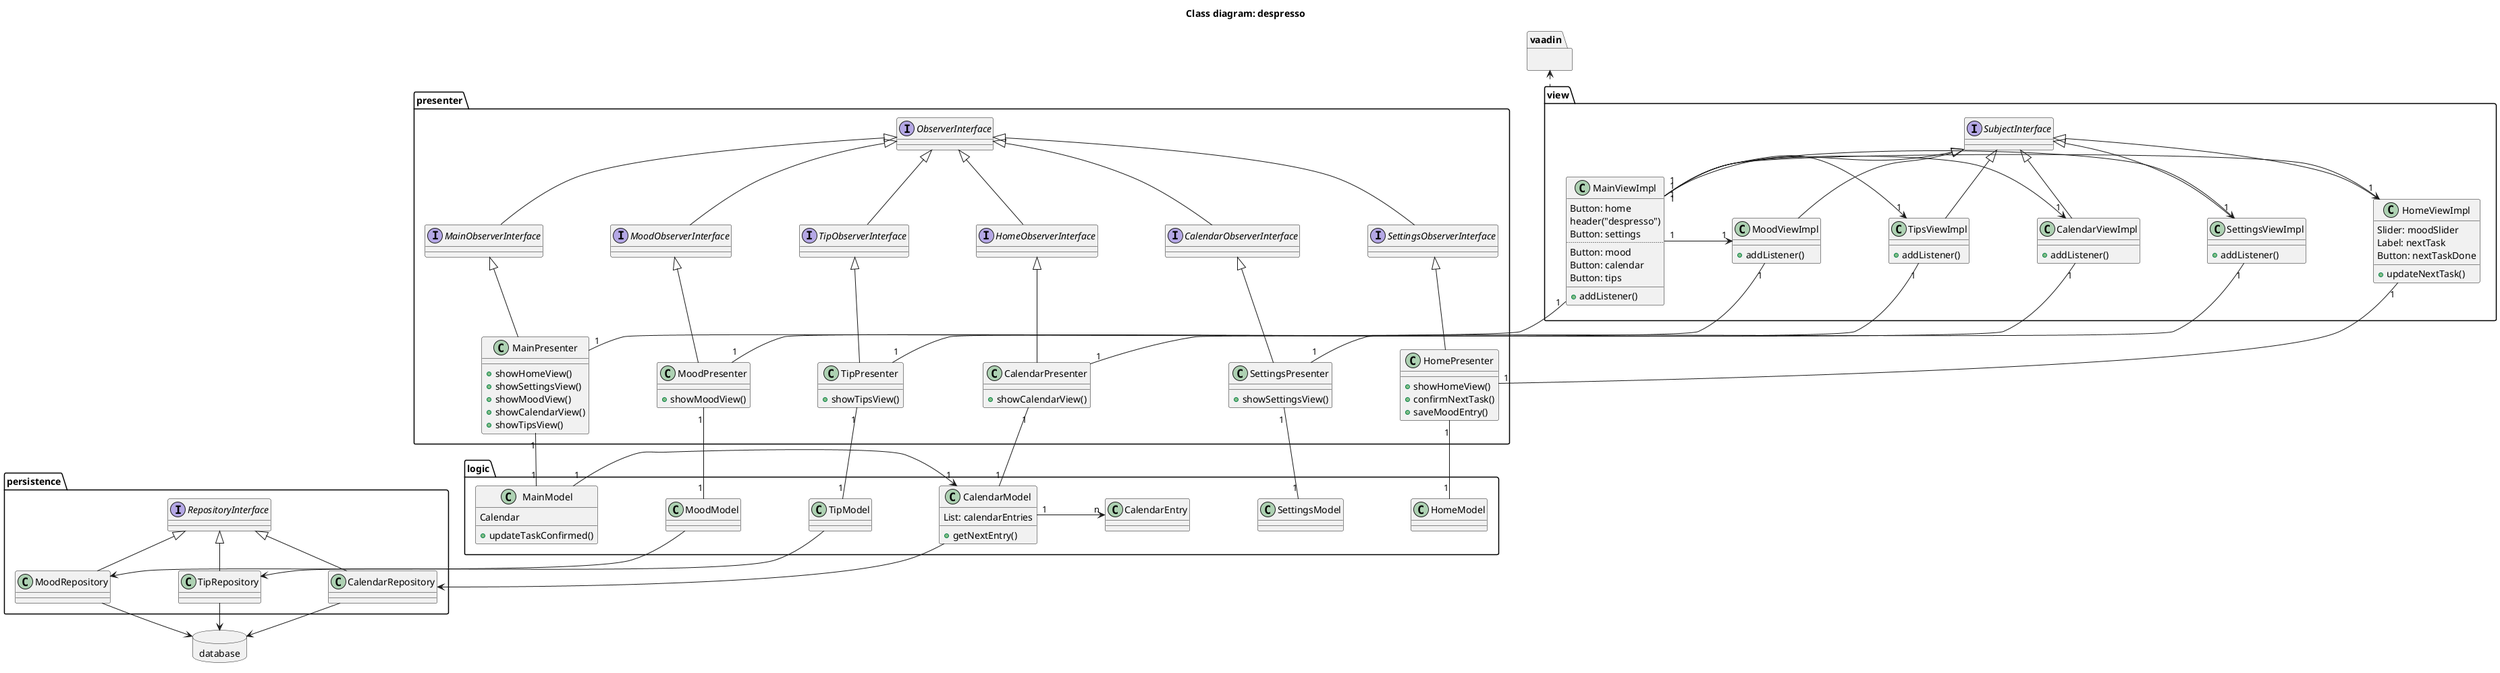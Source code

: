 @startuml

skinparam nodesep 100
skinparam ranksep 40

title Class diagram: despresso

/' Define the class details'/

package vaadin {
}

package view {
    interface SubjectInterface

    class SettingsViewImpl {
    + addListener()
    }
    class CalendarViewImpl {
    + addListener()
    }
    class MoodViewImpl {
    + addListener()
    }
    class TipsViewImpl {
    + addListener()
    }
    class HomeViewImpl {
        Slider: moodSlider
        Label: nextTask
        Button: nextTaskDone
        + updateNextTask()
        }
    class MainViewImpl {
        Button: home
        header("despresso")
        Button: settings
        ..
        Button: mood
        Button: calendar
        Button: tips
        __
        + addListener()
        }
}

package presenter {
    interface ObserverInterface
    interface MoodObserverInterface
    interface TipObserverInterface
    interface MainObserverInterface
    interface CalendarObserverInterface
    interface SettingsObserverInterface
    interface HomeObserverInterface

    class MainPresenter{
    + showHomeView()
    + showSettingsView()
    + showMoodView()
    + showCalendarView()
    + showTipsView()
    }

    class HomePresenter {
    + showHomeView()
    + confirmNextTask()
    + saveMoodEntry()
    }

    class SettingsPresenter {
    + showSettingsView()
    }
    class CalendarPresenter {
    + showCalendarView()
    }
    class TipPresenter {
    + showTipsView()
    }
    class MoodPresenter {
    + showMoodView()
    }
}

package logic {
    class MainModel {
    Calendar
    + updateTaskConfirmed()
    }

    class CalendarModel {
    List: calendarEntries
    + getNextEntry()
    }

    class MoodModel

    class TipModel

    class SettingsModel

    class HomeModel

    class CalendarEntry
}

package persistence {

    interface RepositoryInterface

    class TipRepository

    class CalendarRepository

    class MoodRepository

}
  package database <<Database>> {
    }



/' Define relations'/

vaadin <.. view

/' Presenter - View'/
MainPresenter "1" -- "1" MainViewImpl
SettingsViewImpl "1" -- "1" SettingsPresenter
HomeViewImpl "1" -- "1" HomePresenter
TipsViewImpl "1" -- "1" TipPresenter
CalendarViewImpl "1" -- "1" CalendarPresenter
MoodViewImpl "1" -- "1" MoodPresenter

/' View - View'/
MainViewImpl "1" -> "1" HomeViewImpl
MainViewImpl "1" -> "1" SettingsViewImpl
MainViewImpl "1" -> "1" CalendarViewImpl
MainViewImpl "1" -> "1" TipsViewImpl
MainViewImpl "1" -> "1" MoodViewImpl

/' Presenter - Model'/
MainPresenter "1" -- "1" MainModel
TipPresenter "1" -- "1" TipModel
MoodPresenter "1" -- "1" MoodModel
SettingsPresenter "1" -- "1" SettingsModel
HomePresenter "1" -- "1" HomeModel
CalendarPresenter "1" -- "1" CalendarModel


CalendarModel "1" -> "n" CalendarEntry

MainModel "1" -> "1" CalendarModel

SubjectInterface <|-- MainViewImpl
SubjectInterface <|-- MoodViewImpl
SubjectInterface <|-- TipsViewImpl
SubjectInterface <|-- CalendarViewImpl
SubjectInterface <|-- SettingsViewImpl
SubjectInterface <|-- HomeViewImpl


ObserverInterface <|-- MainObserverInterface
ObserverInterface <|-- MoodObserverInterface
ObserverInterface <|-- TipObserverInterface
ObserverInterface <|-- HomeObserverInterface
ObserverInterface <|-- CalendarObserverInterface
ObserverInterface <|-- SettingsObserverInterface

MainObserverInterface <|-- MainPresenter
MoodObserverInterface <|-- MoodPresenter
TipObserverInterface <|-- TipPresenter
HomeObserverInterface <|-- CalendarPresenter
CalendarObserverInterface <|-- SettingsPresenter
SettingsObserverInterface <|-- HomePresenter

/' Persistence '/
RepositoryInterface <|-- TipRepository
RepositoryInterface <|-- CalendarRepository
RepositoryInterface <|-- MoodRepository
TipModel --> TipRepository
MoodModel --> MoodRepository
CalendarModel --> CalendarRepository

CalendarRepository --> database
MoodRepository --> database
TipRepository --> database

@enduml